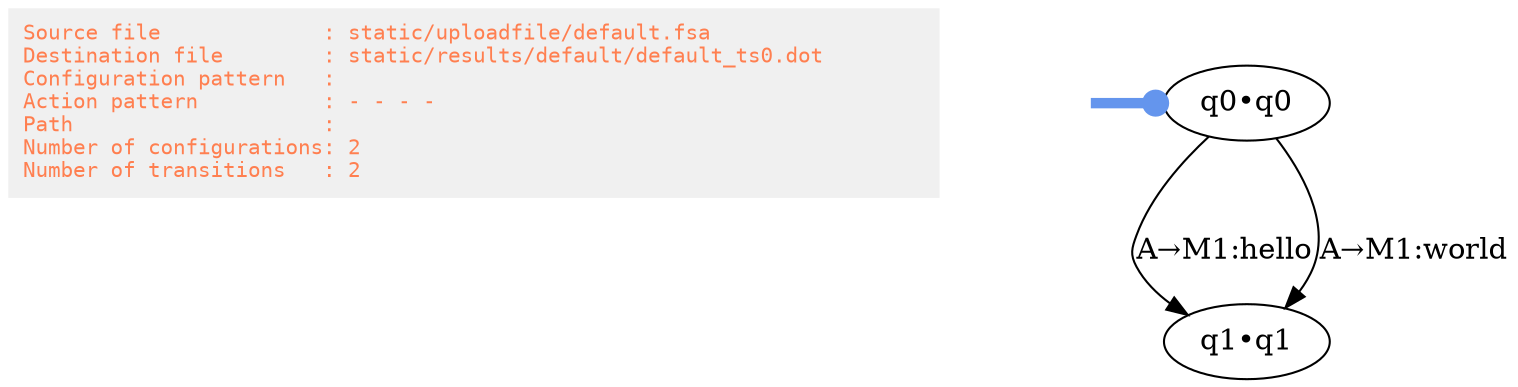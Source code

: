 digraph ICTS {
graph [bgcolor="transparent", bb=10];
subgraph legend {
	#rank = sink;
	Legend [shape=rectangle, penwidth=0, fontname=courier, fontsize=10, fillcolor=gray94, style=filled, fontcolor=coral, margin=0.1,
		label="Source file             : static/uploadfile/default.fsa	\lDestination file        : static/results/default/default_ts0.dot	\lConfiguration pattern   : 	\lAction pattern          : - - - -	\lPath                    : 	\lNumber of configurations: 2	\lNumber of transitions   : 2\l"];
}

subgraph ts{
"__start" [shape = "none"; label="";]
{rank = same "__start" "q0_q0"}
	"q0_q0"			[label="q0&bull;q0"];
	"q1_q1"			[label="q1&bull;q1"];

}{
"__start" -> "q0_q0" [arrowhead=dot; label=""; penwidth=5; color=cornflowerblue]
	"q0_q0" -> "q1_q1"			[label="A&rarr;M1:hello"];
	"q0_q0" -> "q1_q1"			[label="A&rarr;M1:world"];

}}
